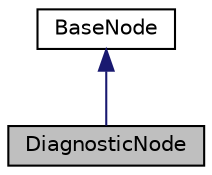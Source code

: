 digraph "DiagnosticNode"
{
 // LATEX_PDF_SIZE
  edge [fontname="Helvetica",fontsize="10",labelfontname="Helvetica",labelfontsize="10"];
  node [fontname="Helvetica",fontsize="10",shape=record];
  Node1 [label="DiagnosticNode",height=0.2,width=0.4,color="black", fillcolor="grey75", style="filled", fontcolor="black",tooltip=" "];
  Node2 -> Node1 [dir="back",color="midnightblue",fontsize="10",style="solid",fontname="Helvetica"];
  Node2 [label="BaseNode",height=0.2,width=0.4,color="black", fillcolor="white", style="filled",URL="$classBaseNode.html",tooltip="This is a BaseNode class. All Nodes should be a derived class from this Base Class."];
}
